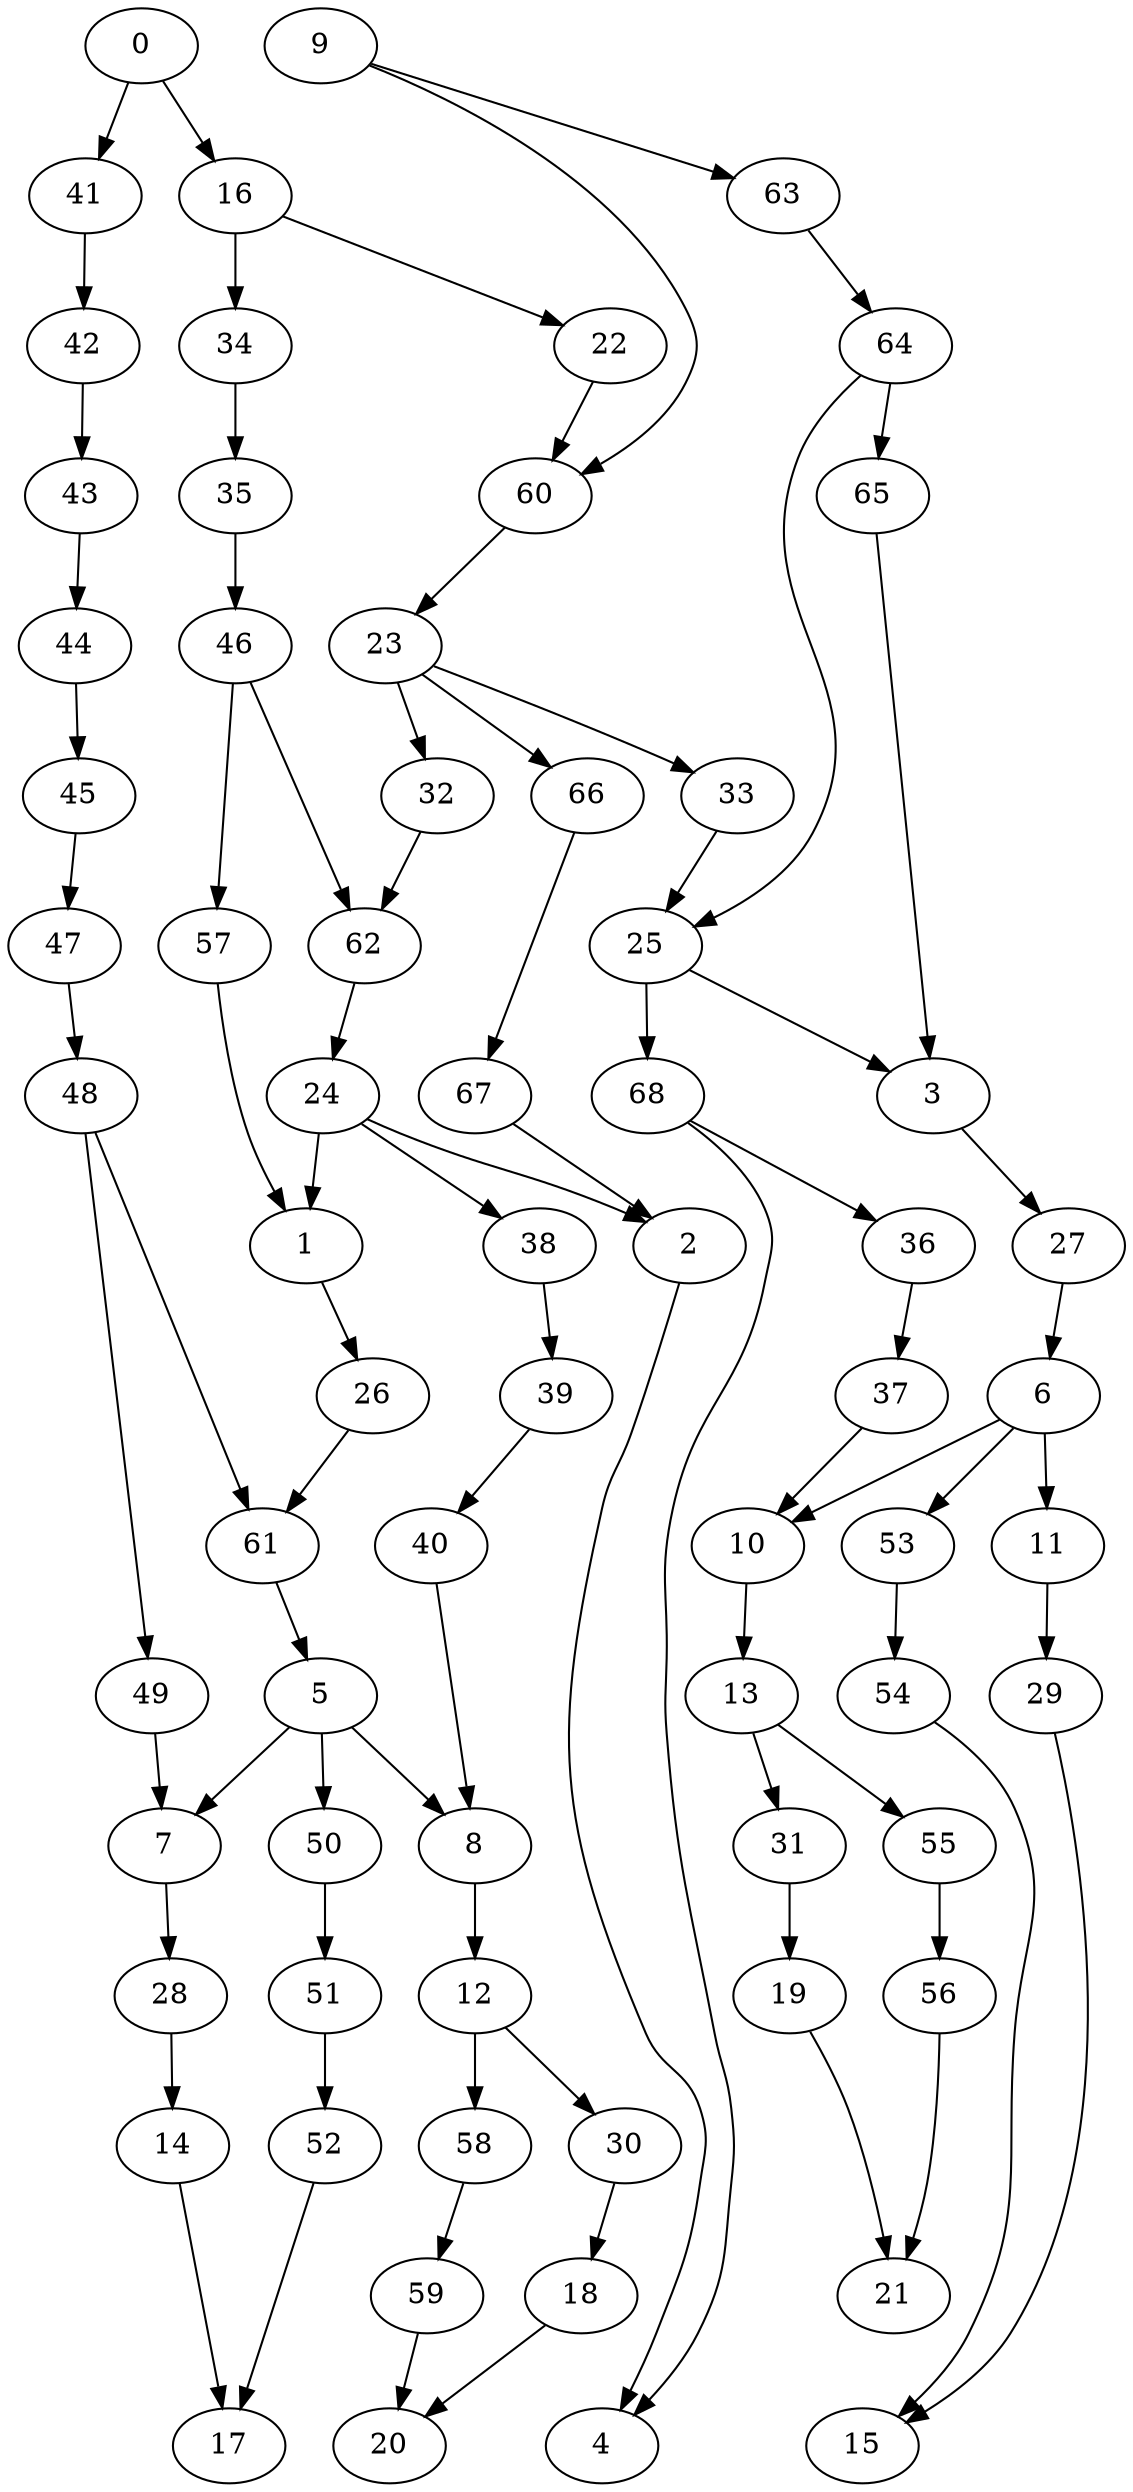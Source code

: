 digraph g {
0;
1;
2;
3;
4;
5;
6;
7;
8;
9;
10;
11;
12;
13;
14;
15;
16;
17;
18;
19;
20;
21;
22;
23;
24;
25;
26;
27;
28;
29;
30;
31;
32;
33;
34;
35;
36;
37;
38;
39;
40;
41;
42;
43;
44;
45;
46;
47;
48;
49;
50;
51;
52;
53;
54;
55;
56;
57;
58;
59;
60;
61;
62;
63;
64;
65;
66;
67;
68;
0 -> 16 [weight=0];
0 -> 41 [weight=0];
1 -> 26 [weight=0];
2 -> 4 [weight=0];
3 -> 27 [weight=0];
5 -> 7 [weight=0];
5 -> 8 [weight=0];
5 -> 50 [weight=0];
6 -> 10 [weight=0];
6 -> 11 [weight=0];
6 -> 53 [weight=0];
7 -> 28 [weight=0];
8 -> 12 [weight=0];
9 -> 60 [weight=0];
9 -> 63 [weight=0];
10 -> 13 [weight=0];
11 -> 29 [weight=0];
12 -> 30 [weight=0];
12 -> 58 [weight=0];
13 -> 31 [weight=0];
13 -> 55 [weight=0];
14 -> 17 [weight=0];
16 -> 22 [weight=0];
16 -> 34 [weight=0];
18 -> 20 [weight=0];
19 -> 21 [weight=0];
22 -> 60 [weight=0];
23 -> 32 [weight=0];
23 -> 33 [weight=0];
23 -> 66 [weight=0];
24 -> 1 [weight=0];
24 -> 2 [weight=0];
24 -> 38 [weight=0];
25 -> 3 [weight=0];
25 -> 68 [weight=0];
26 -> 61 [weight=0];
27 -> 6 [weight=0];
28 -> 14 [weight=0];
29 -> 15 [weight=0];
30 -> 18 [weight=0];
31 -> 19 [weight=0];
32 -> 62 [weight=0];
33 -> 25 [weight=0];
34 -> 35 [weight=0];
35 -> 46 [weight=0];
36 -> 37 [weight=0];
37 -> 10 [weight=0];
38 -> 39 [weight=0];
39 -> 40 [weight=0];
40 -> 8 [weight=0];
41 -> 42 [weight=0];
42 -> 43 [weight=0];
43 -> 44 [weight=0];
44 -> 45 [weight=0];
45 -> 47 [weight=0];
46 -> 62 [weight=0];
46 -> 57 [weight=0];
47 -> 48 [weight=0];
48 -> 61 [weight=0];
48 -> 49 [weight=0];
49 -> 7 [weight=0];
50 -> 51 [weight=0];
51 -> 52 [weight=0];
52 -> 17 [weight=0];
53 -> 54 [weight=0];
54 -> 15 [weight=0];
55 -> 56 [weight=0];
56 -> 21 [weight=0];
57 -> 1 [weight=0];
58 -> 59 [weight=0];
59 -> 20 [weight=0];
60 -> 23 [weight=0];
61 -> 5 [weight=0];
62 -> 24 [weight=0];
63 -> 64 [weight=0];
64 -> 25 [weight=0];
64 -> 65 [weight=0];
65 -> 3 [weight=0];
66 -> 67 [weight=0];
67 -> 2 [weight=0];
68 -> 4 [weight=0];
68 -> 36 [weight=0];
}
